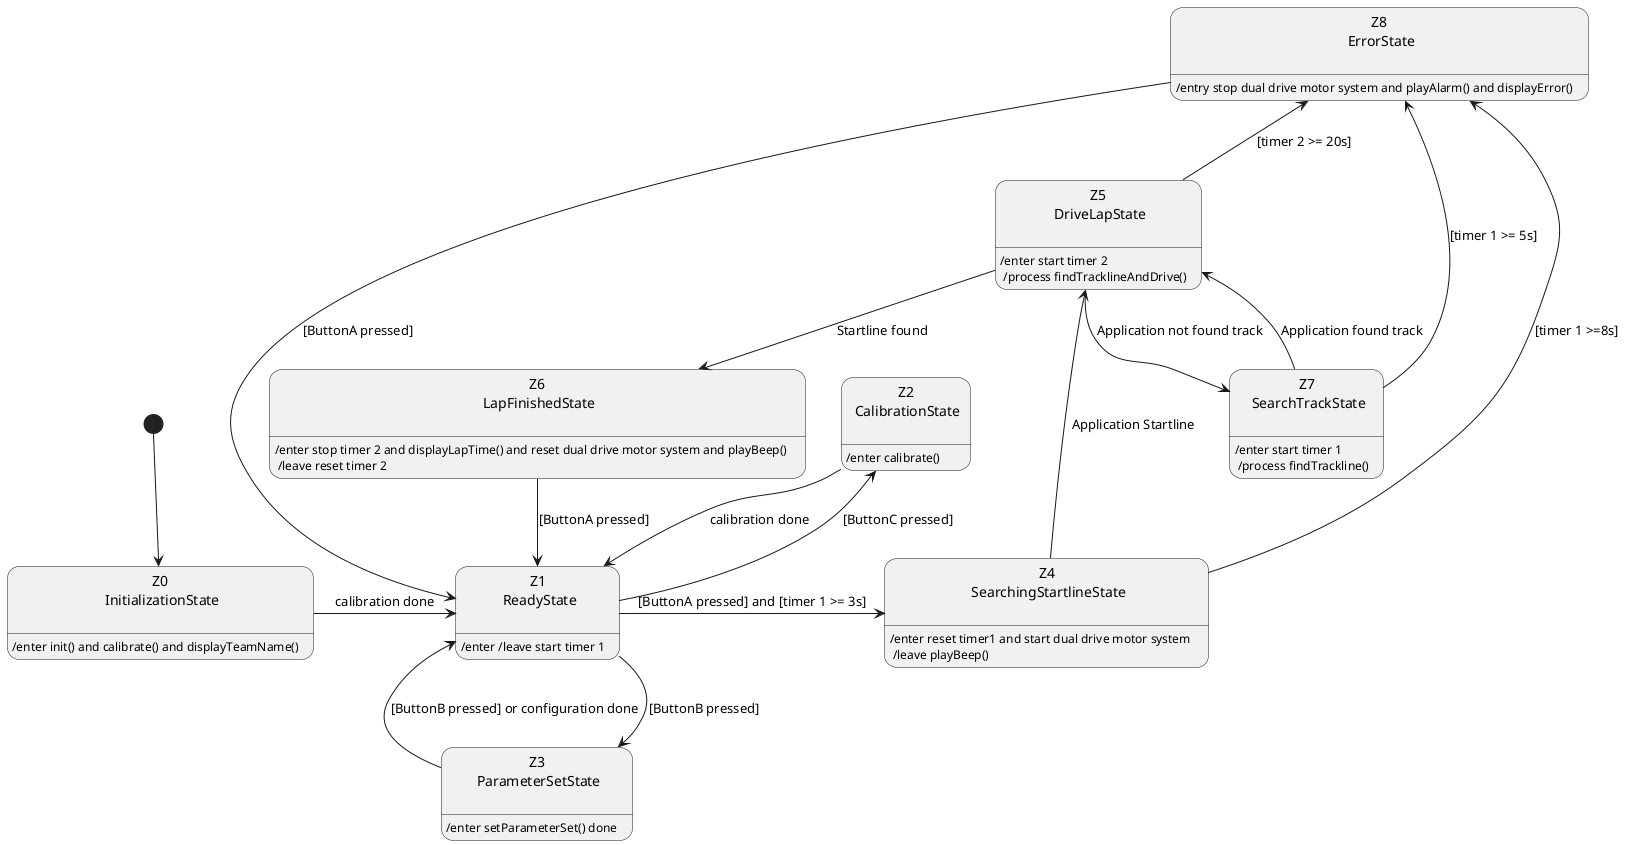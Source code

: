 @startuml
[*] --> State1

state State1 as "Z0\n InitializationState\n": /enter init() and calibrate() and displayTeamName() 
state State2 as "Z1\n ReadyState\n": /enter /leave start timer 1
state State3 as "Z2\n CalibrationState\n": /enter calibrate()
state State4 as "Z3\n ParameterSetState\n": /enter setParameterSet() done
state State5 as "Z4\n SearchingStartlineState\n": /enter reset timer1 and start dual drive motor system \n /leave playBeep()
state State6 as "Z5\n DriveLapState\n": /enter start timer 2 \n /process findTracklineAndDrive()
state State7 as "Z6\n LapFinishedState\n": /enter stop timer 2 and displayLapTime() and reset dual drive motor system and playBeep() \n /leave reset timer 2
state State8 as "Z7\n SearchTrackState\n": /enter start timer 1 \n /process findTrackline()
state State9 as "Z8\n ErrorState\n": /entry stop dual drive motor system and playAlarm() and displayError()

 
State1 -right--> State2 : calibration done
State2 -up-> State3 : [ButtonC pressed]
State2 -down-> State4 : [ButtonB pressed]
State2 -right-> State5 : [ButtonA pressed] and [timer 1 >= 3s]

State2 <-down- State3 : calibration done
State2 <-left- State4 : [ButtonB pressed] or configuration done

State5 -right-> State6 : Application Startline 
State6 -down-> State8 : Application not found track
State8 -up-> State6 : Application found track
State6 -down-> State7 : Startline found
State6 -up-> State9 : [timer 2 >= 20s]
State7 -down-> State2 : [ButtonA pressed]
State8 -up-> State9 : [timer 1 >= 5s]
State5 --> State9 : [timer 1 >=8s]
State9 -down-> State2 : [ButtonA pressed]
@enduml